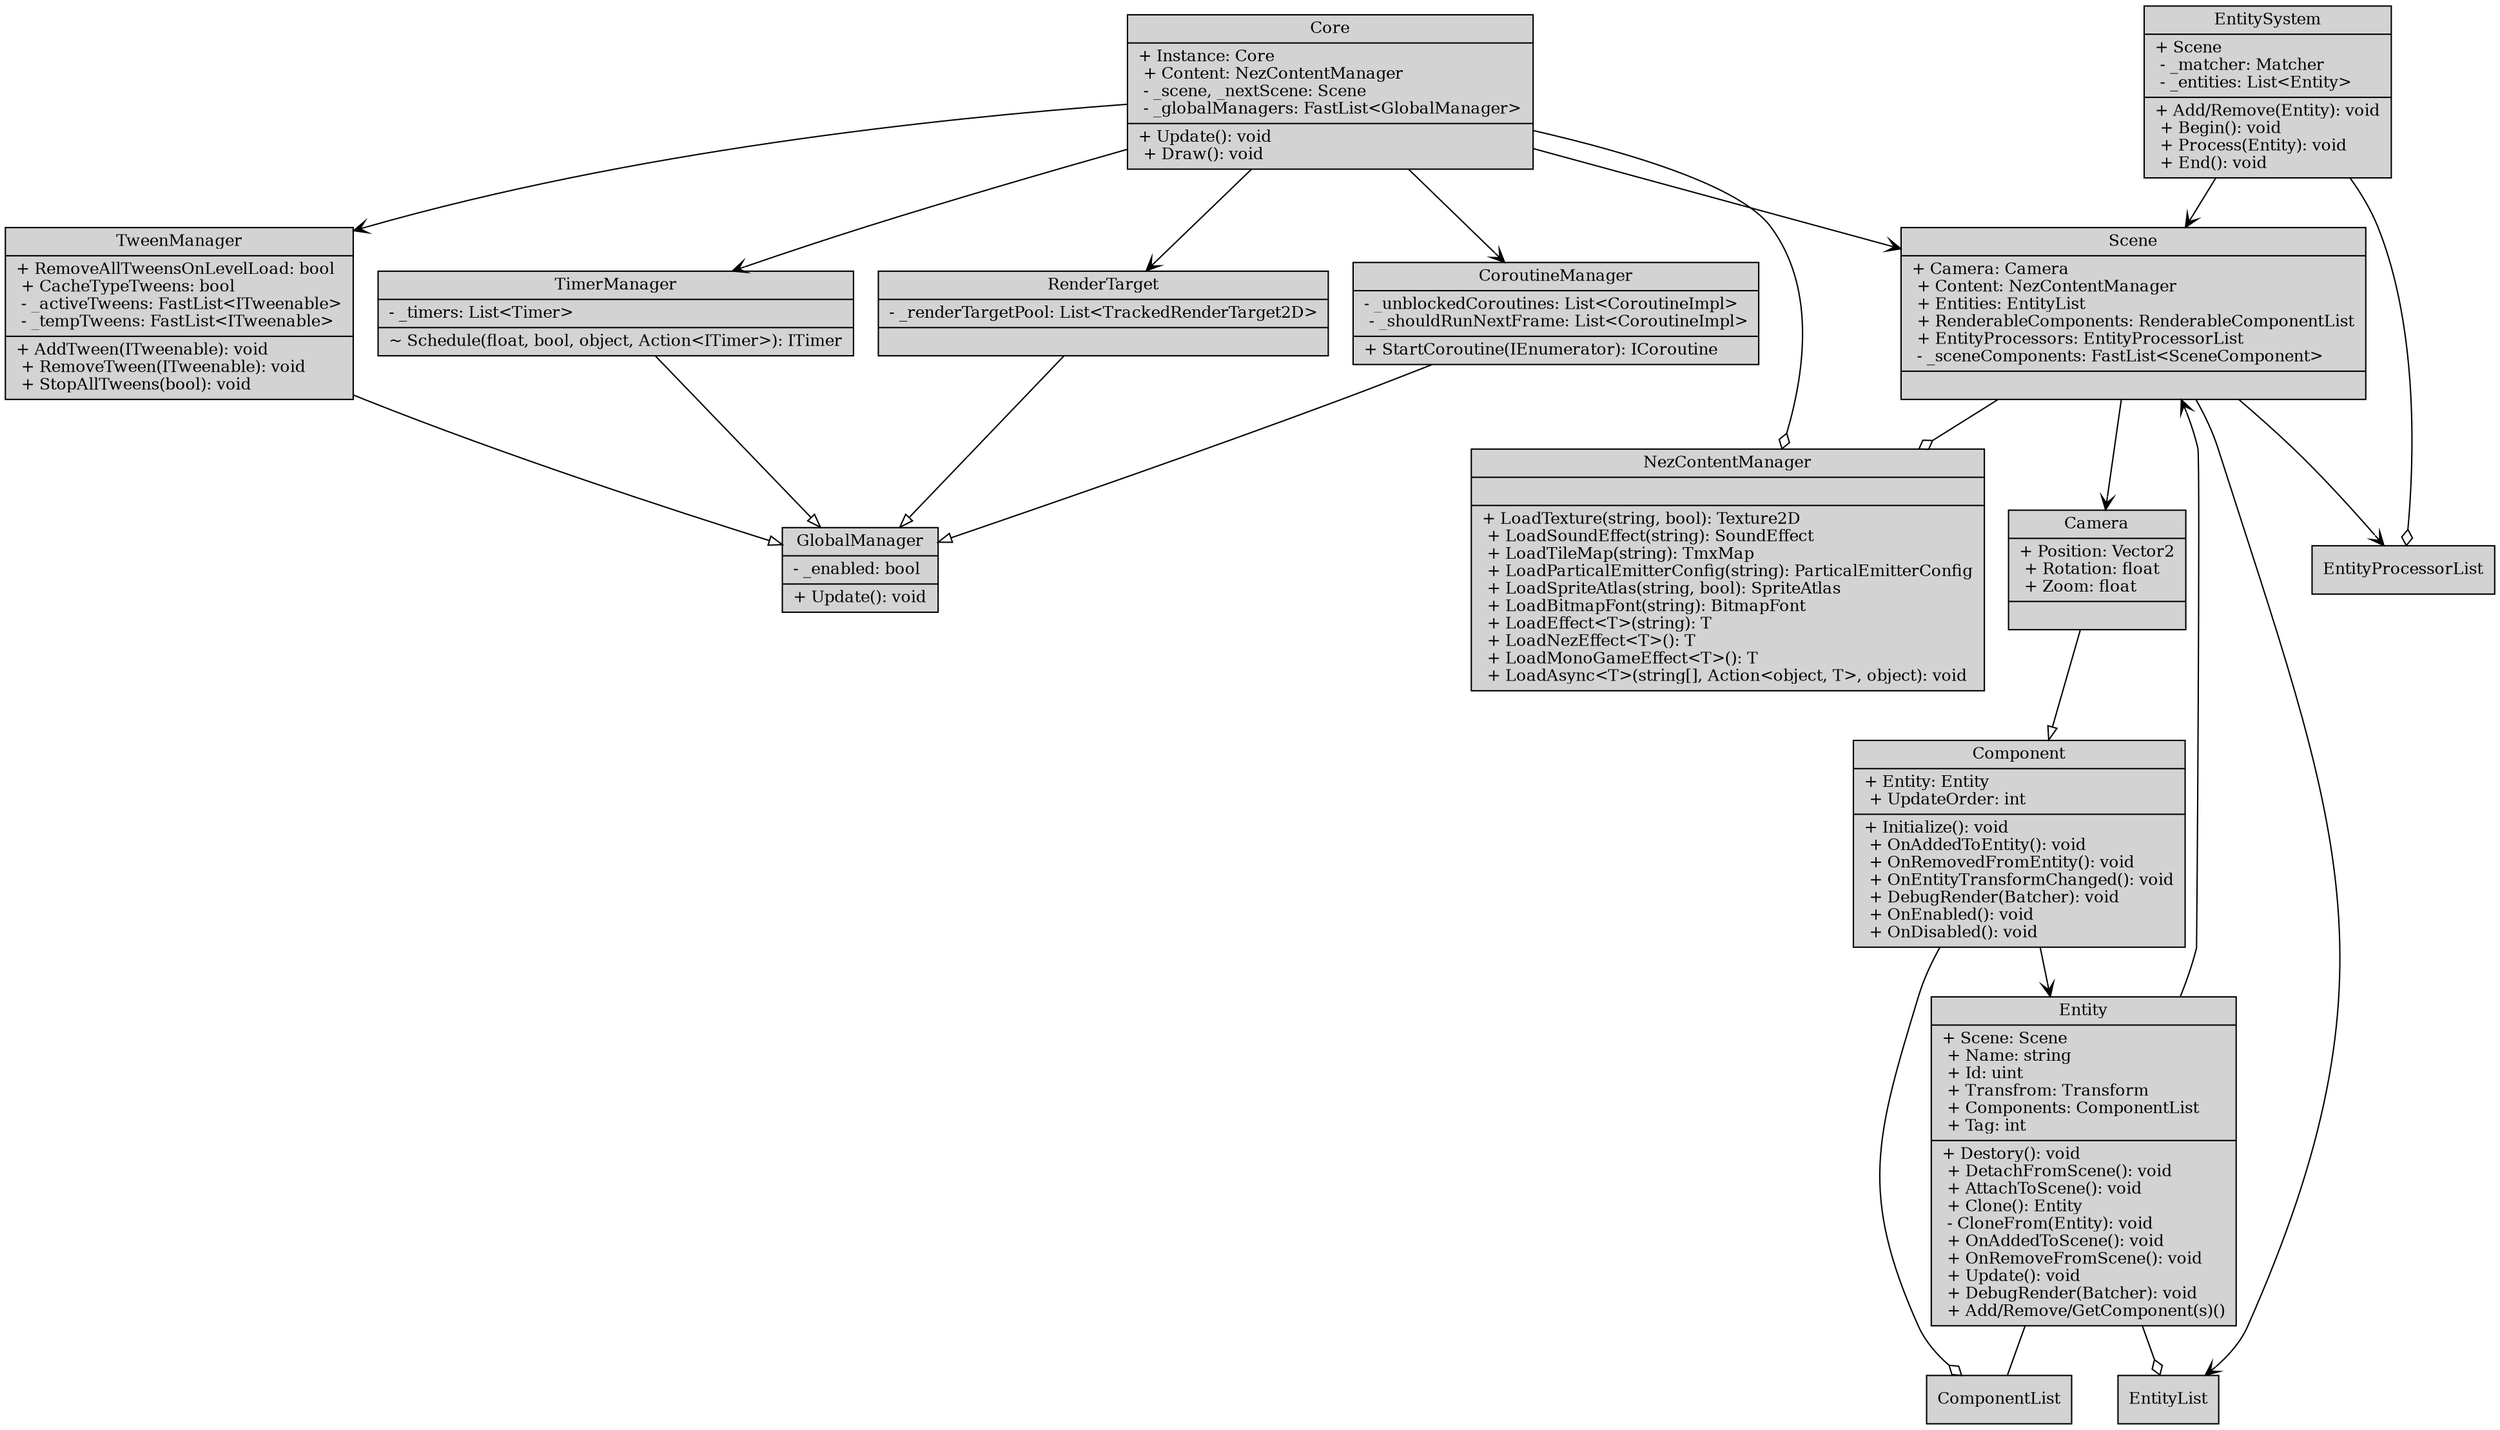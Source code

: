 digraph G{
    node [shape = record, style=filled, fontsize = 12 ]

    Core [label = "{Core|
    + Instance: Core\l
    + Content: NezContentManager\l
    - _scene, _nextScene: Scene\l
    - _globalManagers: FastList\<GlobalManager\>\l|
    + Update(): void\l
    + Draw(): void\l
    }"]

    GlobalManager [label="{GlobalManager|- _enabled: bool\l|+ Update(): void\l}"]

    CoroutineManager [label="{CoroutineManager|
    - _unblockedCoroutines: List\<CoroutineImpl\>\l
    - _shouldRunNextFrame: List\<CoroutineImpl\>\l|
    + StartCoroutine(IEnumerator): ICoroutine\l}"]

    TweenManager [label="{TweenManager|
    + RemoveAllTweensOnLevelLoad: bool\l
    + CacheTypeTweens: bool\l
    - _activeTweens: FastList\<ITweenable\>\l
    - _tempTweens: FastList\<ITweenable\>\l|
    + AddTween(ITweenable): void\l
    + RemoveTween(ITweenable): void\l
    + StopAllTweens(bool): void\l}"]

    TimerManager [label="{TimerManager|
    - _timers: List\<Timer\>\l|
    ~ Schedule(float, bool, object, Action\<ITimer\>): ITimer\l}"]

    RenderTarget [label="{RenderTarget|
    - _renderTargetPool: List\<TrackedRenderTarget2D\>\l|}"]

    Scene [label = "{Scene|
    + Camera: Camera\l
    + Content: NezContentManager\l
    + Entities: EntityList\l
    + RenderableComponents: RenderableComponentList\l
    + EntityProcessors: EntityProcessorList\l
    - _sceneComponents: FastList\<SceneComponent\>\l|
    }"]

    Camera [label = "{Camera|
    + Position: Vector2\l
    + Rotation: float\l
    + Zoom: float\l|}"]

    NezContentManager [label = "{NezContentManager||
    + LoadTexture(string, bool): Texture2D\l
    + LoadSoundEffect(string): SoundEffect\l
    + LoadTileMap(string): TmxMap\l
    + LoadParticalEmitterConfig(string): ParticalEmitterConfig\l
    + LoadSpriteAtlas(string, bool): SpriteAtlas\l
    + LoadBitmapFont(string): BitmapFont\l
    + LoadEffect\<T\>(string): T\l
    + LoadNezEffect\<T\>(): T\l
    + LoadMonoGameEffect\<T\>(): T\l
    + LoadAsync\<T\>(string[], Action\<object, T\>, object): void\l
    }"]

    Entity [label = "{Entity|
    + Scene: Scene\l
    + Name: string\l
    + Id: uint\l
    + Transfrom: Transform\l
    + Components: ComponentList\l
    + Tag: int\l|
    + Destory(): void\l
    + DetachFromScene(): void\l
    + AttachToScene(): void\l
    + Clone(): Entity\l
    - CloneFrom(Entity): void\l
    + OnAddedToScene(): void\l
    + OnRemoveFromScene(): void\l
    + Update(): void\l
    + DebugRender(Batcher): void\l
    + Add/Remove/GetComponent(s)()\l
    }"]

    EntityList

    Component [label = "{Component|
    + Entity: Entity\l
    + UpdateOrder: int\l|
    + Initialize(): void\l
    + OnAddedToEntity(): void\l
    + OnRemovedFromEntity(): void\l
    + OnEntityTransformChanged(): void\l
    + DebugRender(Batcher): void\l
    + OnEnabled(): void\l
    + OnDisabled(): void\l
    }"]

    ComponentList 

    EntitySystem [label=  "{EntitySystem|
    + Scene\l
    - _matcher: Matcher\l
    - _entities: List\<Entity\>\l|
    + Add/Remove(Entity): void\l
    + Begin(): void\l
    + Process(Entity): void\l
    + End(): void\l}"]

    EntityProcessorList

    // is a
    edge [arrowhead = "onormal"]
    CoroutineManager-> GlobalManager
    TweenManager-> GlobalManager
    TimerManager-> GlobalManager
    RenderTarget-> GlobalManager

    Camera-> Component

    // owns a
    edge [arrowhead = "odiamond"]
    Entity-> EntityList
    Component-> ComponentList
    EntitySystem-> EntityProcessorList
    Core-> NezContentManager
    Scene-> NezContentManager

    // has a
    edge [arrowhead = "vee"]
    Core-> Scene
    Core-> CoroutineManager 
    Core-> TweenManager
    Core-> TimerManager
    Core-> RenderTarget

    Scene-> Camera
    Scene-> EntityProcessorList
    Scene-> EntityList

    Component-> Entity
    EntitySystem-> Scene
    Entity-> Scene

    // has the other
    edge [arrowhead = "none"]
    Entity-> ComponentList
}
